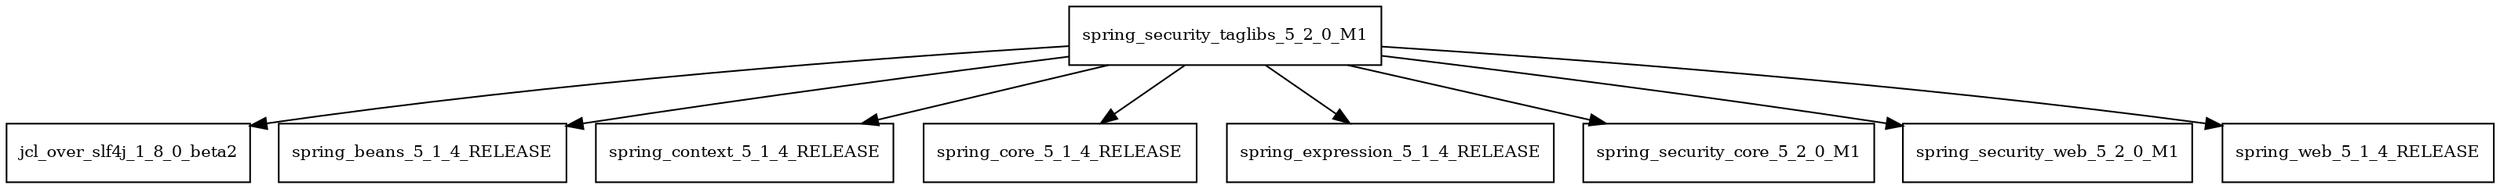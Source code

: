 digraph spring_security_taglibs_5_2_0_M1_dependencies {
  node [shape = box, fontsize=10.0];
  spring_security_taglibs_5_2_0_M1 -> jcl_over_slf4j_1_8_0_beta2;
  spring_security_taglibs_5_2_0_M1 -> spring_beans_5_1_4_RELEASE;
  spring_security_taglibs_5_2_0_M1 -> spring_context_5_1_4_RELEASE;
  spring_security_taglibs_5_2_0_M1 -> spring_core_5_1_4_RELEASE;
  spring_security_taglibs_5_2_0_M1 -> spring_expression_5_1_4_RELEASE;
  spring_security_taglibs_5_2_0_M1 -> spring_security_core_5_2_0_M1;
  spring_security_taglibs_5_2_0_M1 -> spring_security_web_5_2_0_M1;
  spring_security_taglibs_5_2_0_M1 -> spring_web_5_1_4_RELEASE;
}

